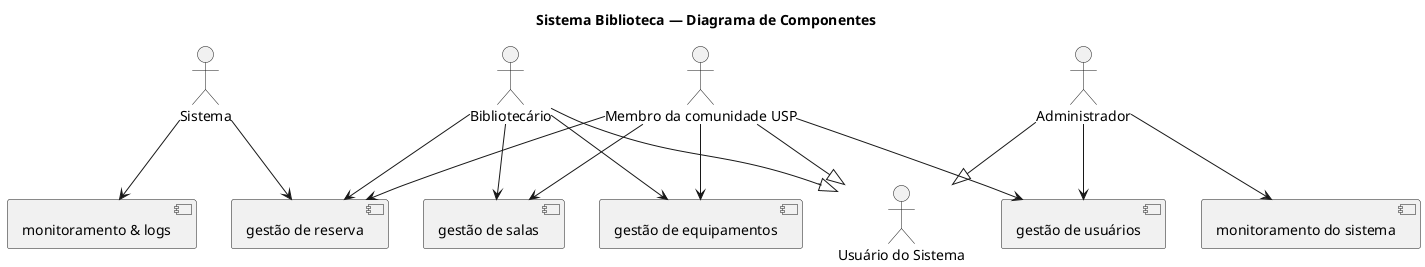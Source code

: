 @startuml componentes-biblioteca
title Sistema Biblioteca — Diagrama de Componentes

' Atores
actor "Usuário do Sistema" as UsuarioDoSistema
actor "Membro da comunidade USP" as MembroDaComunidadeUSP
actor "Bibliotecário" as Bibliotecario
actor "Administrador" as Administrador
actor "Sistema" as Sistema

' Relações entre atores (conforme diagrama de casos de uso)
MembroDaComunidadeUSP --|> UsuarioDoSistema
Bibliotecario --|> UsuarioDoSistema
Administrador --|> UsuarioDoSistema

' Componentes
component "gestão de reserva" as CGR
component "gestão de usuários" as CGU
component "gestão de equipamentos" as CGE
component "gestão de salas" as CGS
component "monitoramento do sistema" as CGMS
component "monitoramento & logs" as CGML

MembroDaComunidadeUSP --> CGU
MembroDaComunidadeUSP --> CGS
MembroDaComunidadeUSP --> CGE
MembroDaComunidadeUSP --> CGR

Bibliotecario --> CGS
Bibliotecario --> CGE
Bibliotecario --> CGR

Administrador --> CGU
Administrador --> CGMS

Sistema --> CGR
Sistema --> CGML
@enduml
